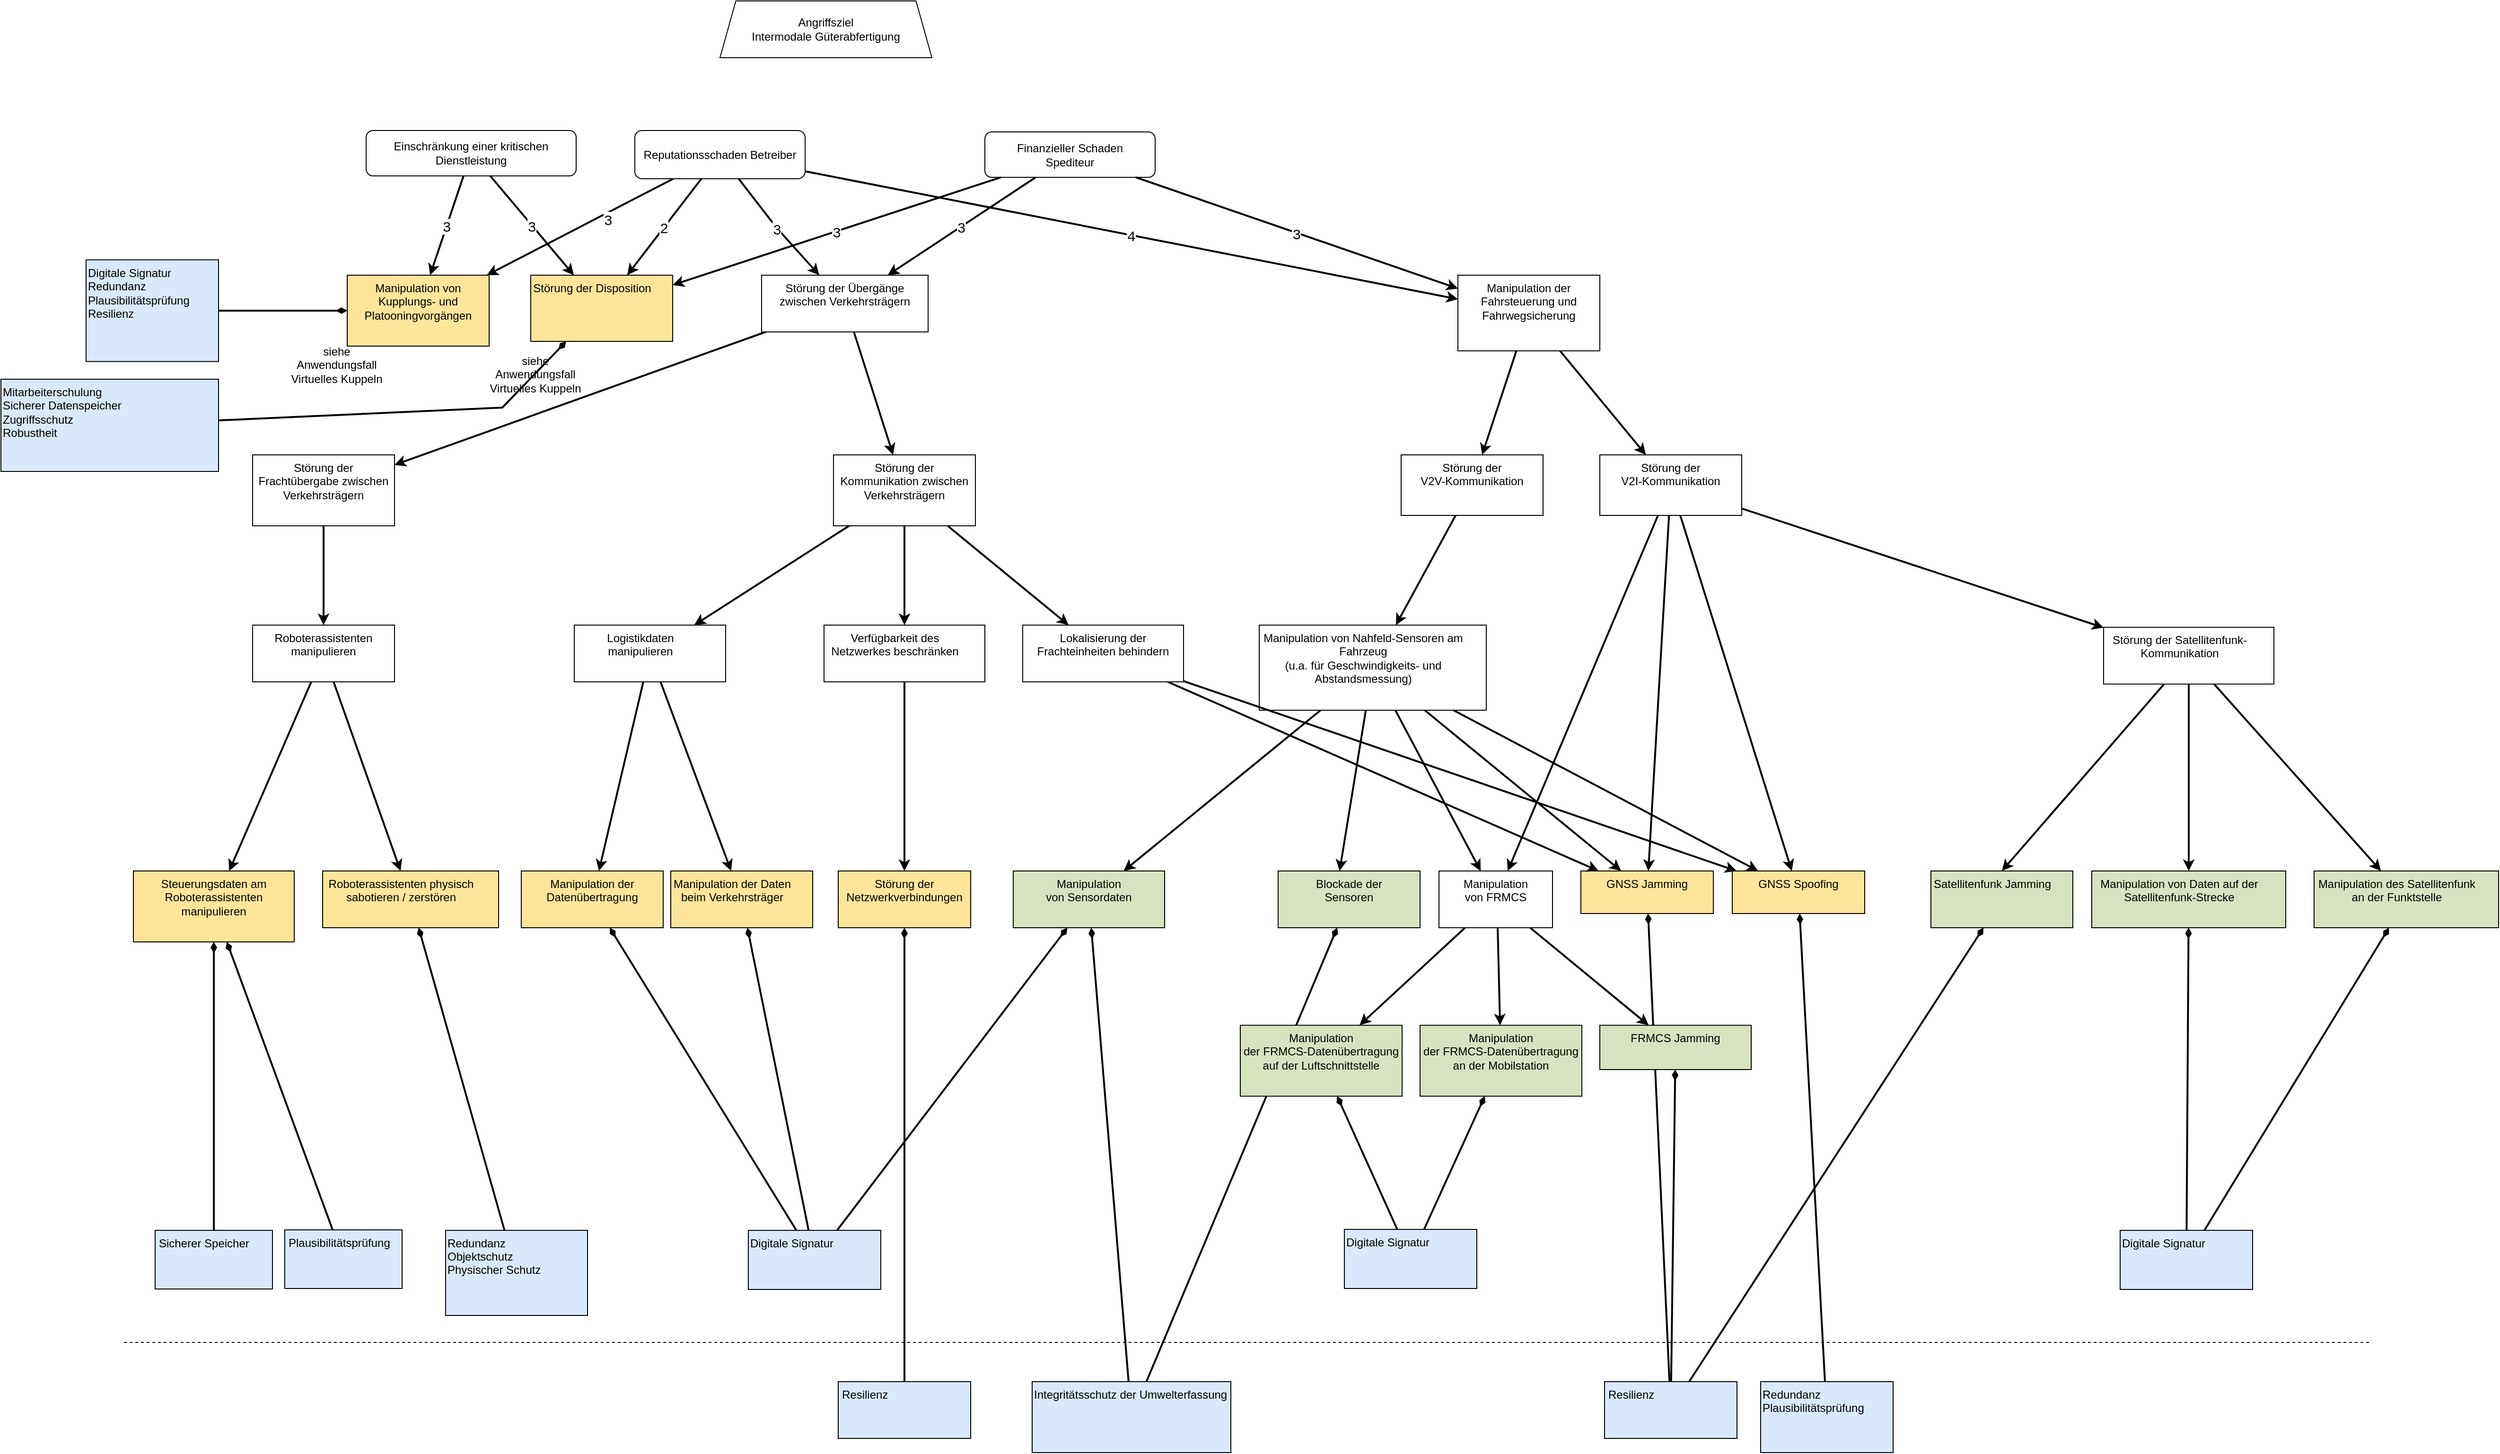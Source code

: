 <mxfile compressed="false" version="22.1.16" type="device">
  <diagram id="5mQjVeAMLh9t2EBukIg2" name="Page-1">
    <mxGraphModel dx="1434" dy="836" grid="1" gridSize="10" guides="1" tooltips="1" connect="1" arrows="1" fold="1" page="1" pageScale="1" pageWidth="850" pageHeight="1100" math="0" shadow="0">
      <root>
        <object tooltip="" id="0">
          <ag_global_attributes>
            <ag_global_attribute name="Resources" value="" iconName="hammer" min="0" max="5" />
            <ag_global_attribute name="Knowledge" value="" iconName="lightbulb" min="0" max="5" />
            <ag_global_attribute name="Location" value="" iconName="map_pin_ellipse" min="0" max="1" />
            <ag_global_attribute name="Impact" value="" iconName="flame" min="0" max="5" />
          </ag_global_attributes>
          <ag_attributes />
          <ag_computed_attributes />
          <ag_aggregation_functions>
            <ag_aggregation_function name="default" id="6b1d22791hih8" default="activity_w;link" fn="function (collection) { &#xa;    var result = null; &#xa;    if (collection.childAttributes.length == 1) { &#xa;        result = collection.childAttributes[0].attributes;&#xa;        result._marking = collection.childAttributes[0].id;&#xa;    } else { &#xa;        var candidates = []; &#xa;        var worstValue = 0; &#xa;        collection.childAttributes.forEach(function(child) { &#xa;            var value = parseInt(child.computedAttribute); &#xa;            if (value &gt; worstValue) { &#xa;                worstValue = value; &#xa;                candidates = []; &#xa;                candidates.push(child); &#xa;            } else if (value == worstValue) { &#xa;                candidates.push(child); &#xa;            } &#xa;        }); &#xa;        var tiebreaker = function(candidates, name, max) { &#xa;            var min_value = max; &#xa;            candidates.forEach(function(node) { &#xa;                min_value = Math.min(min_value, node.attributes[name]); &#xa;            }); &#xa;            result = []; &#xa;            candidates.forEach(function(node) { &#xa;                if (node.attributes[name] == min_value) { &#xa;                    result.push(node); &#xa;                } &#xa;            }); &#xa;            return result; &#xa;        }; &#xa;        if (candidates.length &gt; 1) { &#xa;            candidates = tiebreaker(candidates, &quot;Resources&quot;, collection.globalAttributes[&quot;Resources&quot;].max); &#xa;            if (candidates.length &gt; 1) { &#xa;                candidates = tiebreaker(candidates, &quot;Knowledge&quot;, collection.globalAttributes[&quot;Knowledge&quot;].max); &#xa;            } &#xa;        } &#xa;        result = candidates[0].attributes;&#xa;        result._marking = candidates[0].id;&#xa;    } &#xa;    return result; &#xa;}" />
            <ag_aggregation_function name="AND" id="gf0d4f199018" default="and" fn="function (collection) { &#xa;    var result = {}; &#xa;    var ids = [];&#xa;    collection.childAttributes.forEach(function(child) { &#xa;    for (var attribute in child.attributes) { &#xa;            if (attribute in result) { &#xa;                result[attribute] += parseInt(child.attributes[attribute]); &#xa;            } else { &#xa;                result[attribute] = parseInt(child.attributes[attribute]); &#xa;            } &#xa;        }&#xa;        ids.push(child.id);&#xa;    }); &#xa;    for (var attribute in result) { &#xa;        if (attribute in collection.globalAttributes) { &#xa;            result[attribute] = Math.min(collection.globalAttributes[attribute].max, result[attribute]); &#xa;        } &#xa;    }&#xa;    result._marking = ids.join(&quot;;&quot;);&#xa;    return result; &#xa;}" />
            <ag_aggregation_function name="Security Control" id="73f575i0ghij5" default="activity_g;activity_y" fn="function (collection) { &#xa;    var result = {}; &#xa;    for (var attribute in collection.localAttributes) { &#xa;        result[attribute] = parseInt(collection.localAttributes[attribute]); &#xa;    } &#xa;    collection.childAttributes.forEach(function(child) { &#xa;        for (var attribute in child.attributes) { &#xa;            if (attribute in collection.globalAttributes) { &#xa;                if (attribute in result) { &#xa;                    result[attribute] += parseInt(child.attributes[attribute]); &#xa;                } &#xa;            } &#xa;        } &#xa;    }); &#xa;    for (var attribute in result) { &#xa;        if (attribute in collection.globalAttributes) { &#xa;            result[attribute] = Math.min(collection.globalAttributes[attribute].max, result[attribute]); &#xa;        } &#xa;    } &#xa;    return result; &#xa;}" />
            <ag_aggregation_function name="Risk" id="egf49jfgj408" default="consequence" fn="function (collection) {  &#xa;    var maxRisk = &quot;L&quot;; &#xa;    var matrix = [ &#xa;        [&quot;L&quot;, &quot;L&quot;, &quot;L&quot;, &quot;L&quot;, &quot;L&quot;], &#xa;        [&quot;L&quot;, &quot;L&quot;, &quot;M&quot;, &quot;M&quot;, &quot;M&quot;], &#xa;        [&quot;L&quot;, &quot;M&quot;, &quot;M&quot;, &quot;S&quot;, &quot;S&quot;], &#xa;        [&quot;L&quot;, &quot;M&quot;, &quot;S&quot;, &quot;V&quot;, &quot;V&quot;], &#xa;        [&quot;L&quot;, &quot;M&quot;, &quot;S&quot;, &quot;V&quot;, &quot;V&quot;], &#xa;    ];&#xa;    var updatedImpacts = [];&#xa;    var ids = [];&#xa; &#xa;    var compareRisk = function(risk1, risk2) { &#xa;        /*&#xa;        * Returns:&#xa;        *  - Null: if one of the parameters is not a character representing a risk&#xa;        *  - Negativ integer: if risk1 &lt; risk2&#xa;        *  - Zero: if risks are equal&#xa;        *  - Positive integer: if risk1 &gt; risk2&#xa;        */&#xa;        var values = [&quot;L&quot;, &quot;M&quot;, &quot;S&quot;, &quot;V&quot;]; &#xa;        var index_risk1 = values.indexOf(risk1); &#xa;        var index_risk2 = values.indexOf(risk2); &#xa; &#xa;        if (index_risk1 == -1 || index_risk2 == -1) { &#xa;            return null; &#xa;        } &#xa;        return index_risk1 - index_risk2; &#xa; &#xa;    } &#xa;     &#xa;    collection.childAttributes.forEach(function(child) {  &#xa;        var impact = 1;  &#xa;        if (child.edgeWeight !== null) {  &#xa;            impact = parseInt(child.edgeWeight);  &#xa;        }&#xa;        var _impact = parseInt(child.attributes._impact) || 0;&#xa;        impact = Math.max(impact - _impact, 1);&#xa;        updatedImpacts.push(child.id + &#39;:&#39; + impact);&#xa;        var af = parseInt(child.computedAttribute) || parseInt(child.attributes._af);&#xa;        risk = matrix[af - 1][impact - 1];&#xa;        result = compareRisk(risk, maxRisk);&#xa;        if (result &gt; 0) { &#xa;            maxRisk = risk;&#xa;            ids = [child.id];&#xa;        } else if (result == 0){&#xa;            ids.push(child.id);&#xa;        }&#xa;    });  &#xa;  &#xa;    var result = {&#39;_risk&#39;: maxRisk, &quot;_marking&quot;: ids.join(&quot;;&quot;)};&#xa;    if (updatedImpacts.length &gt; 0) {&#xa;        result._weight = updatedImpacts.join(&#39;;&#39;);&#xa;    }&#xa;    return result;&#xa;}" />
            <ag_aggregation_function name="Impact" id="3j7heb16d5f6" default="" fn="function(collection) {&#xa;    var impact = 0;&#xa;    var result = {}&#xa;    &#xa;    collection.childAttributes.forEach(function(child) {&#xa;        if (&quot;Impact&quot; in child.attributes) {&#xa;            impact += parseInt(child.attributes[&quot;Impact&quot;]);&#xa;        } else if (&quot;Resources&quot; in child.attributes &amp;&amp; &quot;Knowledge&quot; in child.attributes &amp;&amp; &quot;Location&quot; in child.attributes) {&#xa;            result._af = child.computedAttribute&#xa;            result._marking = child.id;&#xa;        }&#xa;    });&#xa;    result._impact = Math.min(impact, collection.globalAttributes[&quot;Impact&quot;].max);&#xa;    &#xa;    return result;&#xa;}" />
          </ag_aggregation_functions>
          <ag_computed_attributes_functions>
            <ag_computed_attributes_function name="default" id="dbg60ff69g9a" default="activity_w;activity_g;activity_y" fn="function (collection) { &#xa;    var colorMatrix = {&#xa;        5: {&quot;fillColor&quot;: &quot;#cc0000&quot;, &quot;fontColor&quot;: &quot;#ffffff&quot;},&#xa;        4: {&quot;fillColor&quot;: &quot;#ff4000&quot;, &quot;fontColor&quot;: &quot;#ffffff&quot;},&#xa;        3: {&quot;fillColor&quot;: &quot;#ffdd00&quot;, &quot;fontColor&quot;: &quot;#000000&quot;},&#xa;        2: {&quot;fillColor&quot;: &quot;#d4ff00&quot;, &quot;fontColor&quot;: &quot;#000000&quot;},&#xa;        1: {&quot;fillColor&quot;: &quot;#40ff00&quot;, &quot;fontColor&quot;: &quot;#000000&quot;}&#xa;    }&#xa;    var matrix = [ &#xa;        [5, 5, 4, 3, 2], &#xa;        [5, 4, 4, 3, 2], &#xa;        [5, 4, 4, 3, 2], &#xa;        [4, 3, 3, 2, 1], &#xa;        [3, 2, 2, 1, 1], &#xa;    ];&#xa;    var result = {};&#xa;    &#xa;    if (&quot;Knowledge&quot; in collection.cellAttributes &amp;&amp; &quot;Resources&quot; in collection.cellAttributes) {&#xa;        var knowledgeIndex = parseInt(collection.cellAttributes[&quot;Knowledge&quot;]) - 1; &#xa;        var resourcesIndex = parseInt(collection.cellAttributes[&quot;Resources&quot;]) - 1;&#xa;        &#xa;        var value = Math.min(5, &#xa;            Math.max(collection.globalAttributes[&quot;Location&quot;].max, &#xa;                Math.max( matrix[knowledgeIndex][resourcesIndex] - parseInt(collection.cellAttributes[&quot;Location&quot;])) &#xa;            ));&#xa;        result = colorMatrix[value] || result;&#xa;        result[&quot;value&quot;] = value;&#xa;    }&#xa;    &#xa;    return result;&#xa;}" />
            <ag_computed_attributes_function name="Risk" id="6c831697g9i0a" default="consequence" fn="function(collection){&#xa;    var riskMatrix = {&#xa;        &quot;V&quot;: {&quot;fillColor&quot;: &quot;#cc0000&quot;, &quot;fontColor&quot;: &quot;#ffffff&quot;},&#xa;        &quot;S&quot;: {&quot;fillColor&quot;: &quot;#ff4000&quot;, &quot;fontColor&quot;: &quot;#ffffff&quot;},&#xa;        &quot;M&quot;: {&quot;fillColor&quot;: &quot;#ffdd00&quot;, &quot;fontColor&quot;: &quot;#000000&quot;},&#xa;        &quot;L&quot;: {&quot;fillColor&quot;: &quot;#40ff00&quot;, &quot;fontColor&quot;: &quot;#000000&quot;},&#xa;    };&#xa;    var result = {};&#xa;    &#xa;    if (&quot;_risk&quot; in collection.cellAttributes) {&#xa;        var risk = collection.cellAttributes[&quot;_risk&quot;];&#xa;        result = riskMatrix[risk] || result;&#xa;        result[&quot;value&quot;] = risk;&#xa;    }&#xa;    &#xa;    return result; &#xa;}" />
          </ag_computed_attributes_functions>
          <mxCell />
        </object>
        <object id="1">
          <ag_attributes />
          <ag_computed_attributes />
          <mxCell parent="0" />
        </object>
        <object label="Angriffsziel&#xa;Intermodale Güterabfertigung" id="uPvtzUqCq0j5UhJlTc7c-1">
          <ag_attributes />
          <ag_computed_attributes />
          <mxCell style="whiteSpace=wrap;shape=trapezoid;size=0.075;" parent="1" vertex="1">
            <mxGeometry x="1470" y="60" width="224" height="60" as="geometry" />
          </mxCell>
        </object>
        <object label="Finanzieller Schaden&#xa;Spediteur" id="uPvtzUqCq0j5UhJlTc7c-36">
          <ag_attributes _risk="L" _marking="R6WVVmCsbirwpY2aszBr-18;R6WVVmCsbirwpY2aszBr-19;R6WVVmCsbirwpY2aszBr-15" _weight="R6WVVmCsbirwpY2aszBr-18:3;R6WVVmCsbirwpY2aszBr-19:3;R6WVVmCsbirwpY2aszBr-15:3" />
          <ag_computed_attributes fillColor="#40ff00" fontColor="#000000" value="L" />
          <ag_aggregation_function_reference ag_aggregation_function_reference="egf49jfgj408" />
          <ag_computed_attributes_function_reference ag_computed_attributes_function_reference="6c831697g9i0a" />
          <mxCell style="verticalAlign=middle;align=center;fillColor=#FFFFFF;gradientColor=none;labelBackgroundColor=none;rounded=1;whiteSpace=wrap;shape=attackgraphs.node;" parent="1" vertex="1">
            <mxGeometry x="1750" y="198.5" width="180" height="48" as="geometry" />
          </mxCell>
        </object>
        <object label="3" id="23QAtZuuFXu5DVPB2mr8-3">
          <ag_attributes />
          <ag_computed_attributes />
          <mxCell style="rounded=0;orthogonalLoop=1;jettySize=auto;strokeWidth=2;fontSize=15;strokeColor=#000000;" parent="1" source="uPvtzUqCq0j5UhJlTc7c-37" target="R6WVVmCsbirwpY2aszBr-12" edge="1">
            <mxGeometry x="-0.276" y="6" relative="1" as="geometry">
              <mxPoint as="offset" />
            </mxGeometry>
          </mxCell>
        </object>
        <object label="Reputationsschaden Betreiber" id="uPvtzUqCq0j5UhJlTc7c-37">
          <ag_attributes _risk="L" _marking="R6WVVmCsbirwpY2aszBr-12;R6WVVmCsbirwpY2aszBr-18;R6WVVmCsbirwpY2aszBr-15;R6WVVmCsbirwpY2aszBr-19" _weight="R6WVVmCsbirwpY2aszBr-12:3;R6WVVmCsbirwpY2aszBr-18:3;R6WVVmCsbirwpY2aszBr-15:2;R6WVVmCsbirwpY2aszBr-19:4" />
          <ag_computed_attributes fillColor="#40ff00" fontColor="#000000" value="L" />
          <ag_aggregation_function_reference ag_aggregation_function_reference="egf49jfgj408" />
          <ag_computed_attributes_function_reference ag_computed_attributes_function_reference="6c831697g9i0a" />
          <mxCell style="verticalAlign=middle;align=center;fillColor=#FFFFFF;gradientColor=none;labelBackgroundColor=none;rounded=1;whiteSpace=wrap;shape=attackgraphs.node;" parent="1" vertex="1">
            <mxGeometry x="1380" y="197" width="180" height="51" as="geometry" />
          </mxCell>
        </object>
        <object label="3" id="ZH2xkwuACPXZ106gGI3k-2">
          <ag_attributes />
          <ag_computed_attributes />
          <mxCell style="rounded=0;orthogonalLoop=1;jettySize=auto;strokeWidth=2;fontSize=15;strokeColor=#000000;" parent="1" source="R6WVVmCsbirwpY2aszBr-9" target="R6WVVmCsbirwpY2aszBr-12" edge="1">
            <mxGeometry relative="1" as="geometry" />
          </mxCell>
        </object>
        <object label="Einschränkung einer kritischen Dienstleistung" id="R6WVVmCsbirwpY2aszBr-9">
          <ag_attributes _risk="L" _marking="R6WVVmCsbirwpY2aszBr-12;R6WVVmCsbirwpY2aszBr-15" _weight="R6WVVmCsbirwpY2aszBr-12:3;R6WVVmCsbirwpY2aszBr-15:3" />
          <ag_computed_attributes fillColor="#40ff00" fontColor="#000000" value="L" />
          <ag_aggregation_function_reference ag_aggregation_function_reference="egf49jfgj408" />
          <ag_computed_attributes_function_reference ag_computed_attributes_function_reference="6c831697g9i0a" />
          <mxCell style="rounded=1;whiteSpace=wrap;shape=attackgraphs.node;" parent="1" vertex="1">
            <mxGeometry x="1096" y="197" width="222" height="48" as="geometry" />
          </mxCell>
        </object>
        <object id="zRIYlLtPrp-o6rxWtoCk-8">
          <ag_attributes />
          <ag_computed_attributes />
          <mxCell style="edgeStyle=none;rounded=0;orthogonalLoop=1;jettySize=auto;html=1;strokeWidth=2;startArrow=diamondThin;startFill=1;endArrow=none;endFill=0;strokeColor=#000000;" parent="1" source="R6WVVmCsbirwpY2aszBr-12" target="zRIYlLtPrp-o6rxWtoCk-7" edge="1">
            <mxGeometry relative="1" as="geometry" />
          </mxCell>
        </object>
        <object label="Manipulation von&#xa;Kupplungs- und Platooningvorgängen" Resources="2" Knowledge="3" Location="0" id="R6WVVmCsbirwpY2aszBr-12">
          <ag_attributes label="NaN" Resources="4" Knowledge="5" Location="1" />
          <ag_computed_attributes fillColor="#40ff00" fontColor="#000000" value="1" />
          <ag_computed_attributes_function_reference ag_computed_attributes_function_reference="dbg60ff69g9a" />
          <ag_aggregation_function_reference ag_aggregation_function_reference="73f575i0ghij5" />
          <mxCell style="fillColor=#fee599;whiteSpace=wrap;shape=attackgraphs.node;verticalAlign=top;" parent="1" vertex="1">
            <mxGeometry x="1076" y="350" width="150" height="75" as="geometry" />
          </mxCell>
        </object>
        <object label="siehe Anwendungsfall Virtuelles Kuppeln" id="R6WVVmCsbirwpY2aszBr-13">
          <ag_attributes />
          <ag_computed_attributes />
          <ag_computed_attributes_function_reference ag_computed_attributes_function_reference="ag_none_function" />
          <mxCell style="text;strokeColor=none;fillColor=none;align=center;verticalAlign=middle;whiteSpace=wrap;rounded=0;shape=attackgraphs.node;" parent="1" vertex="1">
            <mxGeometry x="1010" y="410" width="110" height="70" as="geometry" />
          </mxCell>
        </object>
        <object id="zRIYlLtPrp-o6rxWtoCk-4">
          <ag_attributes />
          <ag_computed_attributes />
          <mxCell style="edgeStyle=none;rounded=0;orthogonalLoop=1;jettySize=auto;html=1;strokeWidth=2;startArrow=diamondThin;startFill=1;endArrow=none;endFill=0;exitX=0.25;exitY=1;exitDx=0;exitDy=0;strokeColor=#000000;" parent="1" source="R6WVVmCsbirwpY2aszBr-15" target="zRIYlLtPrp-o6rxWtoCk-1" edge="1">
            <mxGeometry relative="1" as="geometry">
              <Array as="points">
                <mxPoint x="1240" y="490" />
              </Array>
            </mxGeometry>
          </mxCell>
        </object>
        <object label="Störung der Disposition" Resources="3" Knowledge="3" Location="0" id="R6WVVmCsbirwpY2aszBr-15">
          <ag_attributes label="NaN" Resources="5" Knowledge="5" Location="1" />
          <ag_computed_attributes fillColor="#40ff00" fontColor="#000000" value="1" />
          <ag_computed_attributes_function_reference ag_computed_attributes_function_reference="dbg60ff69g9a" />
          <ag_aggregation_function_reference ag_aggregation_function_reference="73f575i0ghij5" />
          <mxCell style="fillColor=#fee599;whiteSpace=wrap;shape=attackgraphs.node;verticalAlign=top;spacingRight=20;" parent="1" vertex="1">
            <mxGeometry x="1270" y="350" width="150" height="70" as="geometry" />
          </mxCell>
        </object>
        <object label="Störung der Übergänge zwischen Verkehrsträgern" Resources="" Knowledge="" Location="" id="R6WVVmCsbirwpY2aszBr-18">
          <ag_attributes label="NaN" Resources="4" Knowledge="5" Location="1" _marking="R6WVVmCsbirwpY2aszBr-20" />
          <ag_computed_attributes fillColor="#40ff00" fontColor="#000000" value="1" />
          <ag_aggregation_function_reference ag_aggregation_function_reference="6b1d22791hih8" />
          <ag_computed_attributes_function_reference ag_computed_attributes_function_reference="dbg60ff69g9a" />
          <mxCell style="whiteSpace=wrap;shape=attackgraphs.node;verticalAlign=top;" parent="1" vertex="1">
            <mxGeometry x="1514" y="350" width="176" height="60" as="geometry" />
          </mxCell>
        </object>
        <object label="" id="ZH2xkwuACPXZ106gGI3k-50">
          <ag_attributes />
          <ag_computed_attributes />
          <mxCell style="edgeStyle=none;rounded=0;orthogonalLoop=1;jettySize=auto;strokeWidth=2;strokeColor=#000000;" parent="1" source="R6WVVmCsbirwpY2aszBr-19" target="ZH2xkwuACPXZ106gGI3k-47" edge="1">
            <mxGeometry relative="1" as="geometry" />
          </mxCell>
        </object>
        <object label="Manipulation der Fahrsteuerung und Fahrwegsicherung" Resources="" Knowledge="" Location="" id="R6WVVmCsbirwpY2aszBr-19">
          <ag_attributes label="NaN" Resources="4" Knowledge="5" Location="1" _marking="ZH2xkwuACPXZ106gGI3k-47" />
          <ag_computed_attributes fillColor="#40ff00" fontColor="#000000" value="1" />
          <ag_aggregation_function_reference ag_aggregation_function_reference="6b1d22791hih8" />
          <ag_computed_attributes_function_reference ag_computed_attributes_function_reference="dbg60ff69g9a" />
          <mxCell style="whiteSpace=wrap;shape=attackgraphs.node;verticalAlign=top;" parent="1" vertex="1">
            <mxGeometry x="2250" y="350" width="150" height="80" as="geometry" />
          </mxCell>
        </object>
        <object id="23QAtZuuFXu5DVPB2mr8-6">
          <ag_attributes />
          <ag_computed_attributes />
          <mxCell style="edgeStyle=none;rounded=0;orthogonalLoop=1;jettySize=auto;strokeWidth=2;strokeColor=#000000;" parent="1" source="R6WVVmCsbirwpY2aszBr-20" target="23QAtZuuFXu5DVPB2mr8-5" edge="1">
            <mxGeometry relative="1" as="geometry" />
          </mxCell>
        </object>
        <object label="Störung der Kommunikation zwischen Verkehrsträgern" Resources="" Knowledge="" Location="" id="R6WVVmCsbirwpY2aszBr-20">
          <ag_attributes label="NaN" Resources="4" Knowledge="5" Location="1" _marking="23QAtZuuFXu5DVPB2mr8-5" />
          <ag_computed_attributes fillColor="#40ff00" fontColor="#000000" value="1" />
          <ag_aggregation_function_reference ag_aggregation_function_reference="6b1d22791hih8" />
          <ag_computed_attributes_function_reference ag_computed_attributes_function_reference="dbg60ff69g9a" />
          <mxCell style="whiteSpace=wrap;shape=attackgraphs.node;verticalAlign=top;" parent="1" vertex="1">
            <mxGeometry x="1590" y="540" width="150" height="75" as="geometry" />
          </mxCell>
        </object>
        <object id="23QAtZuuFXu5DVPB2mr8-4">
          <ag_attributes />
          <ag_computed_attributes />
          <mxCell style="edgeStyle=none;rounded=0;orthogonalLoop=1;jettySize=auto;strokeWidth=2;strokeColor=#000000;" parent="1" source="R6WVVmCsbirwpY2aszBr-21" target="ZH2xkwuACPXZ106gGI3k-35" edge="1">
            <mxGeometry relative="1" as="geometry" />
          </mxCell>
        </object>
        <object label="Störung der Frachtübergabe zwischen Verkehrsträgern" Resources="" Knowledge="" Location="" id="R6WVVmCsbirwpY2aszBr-21">
          <ag_attributes label="NaN" Resources="5" Knowledge="4" Location="1" _marking="ZH2xkwuACPXZ106gGI3k-35" />
          <ag_computed_attributes fillColor="#40ff00" fontColor="#000000" value="1" />
          <ag_aggregation_function_reference ag_aggregation_function_reference="6b1d22791hih8" />
          <ag_computed_attributes_function_reference ag_computed_attributes_function_reference="dbg60ff69g9a" />
          <mxCell style="whiteSpace=wrap;shape=attackgraphs.node;verticalAlign=top;" parent="1" vertex="1">
            <mxGeometry x="976" y="540" width="150" height="75" as="geometry" />
          </mxCell>
        </object>
        <object label="3" id="ZH2xkwuACPXZ106gGI3k-16">
          <ag_attributes />
          <ag_computed_attributes />
          <mxCell style="endArrow=classic;strokeWidth=2;fontSize=15;strokeColor=#000000;" parent="1" source="uPvtzUqCq0j5UhJlTc7c-37" target="R6WVVmCsbirwpY2aszBr-18" edge="1">
            <mxGeometry width="50" height="50" relative="1" as="geometry">
              <mxPoint x="1447" y="250" as="sourcePoint" />
              <mxPoint x="1580" y="230" as="targetPoint" />
              <Array as="points">
                <mxPoint x="1530" y="300" />
              </Array>
            </mxGeometry>
          </mxCell>
        </object>
        <object label="2" id="ZH2xkwuACPXZ106gGI3k-17">
          <ag_attributes />
          <ag_computed_attributes />
          <mxCell style="endArrow=classic;strokeWidth=2;fontSize=15;strokeColor=#000000;" parent="1" source="uPvtzUqCq0j5UhJlTc7c-37" target="R6WVVmCsbirwpY2aszBr-15" edge="1">
            <mxGeometry width="50" height="50" relative="1" as="geometry">
              <mxPoint x="1440" y="251" as="sourcePoint" />
              <mxPoint x="1490" y="201" as="targetPoint" />
            </mxGeometry>
          </mxCell>
        </object>
        <object label="3" id="ZH2xkwuACPXZ106gGI3k-19">
          <ag_attributes />
          <ag_computed_attributes />
          <mxCell style="endArrow=classic;strokeWidth=2;fontSize=15;strokeColor=#000000;" parent="1" source="R6WVVmCsbirwpY2aszBr-9" target="R6WVVmCsbirwpY2aszBr-15" edge="1">
            <mxGeometry width="50" height="50" relative="1" as="geometry">
              <mxPoint x="1150" y="251" as="sourcePoint" />
              <mxPoint x="1200" y="201" as="targetPoint" />
              <Array as="points" />
            </mxGeometry>
          </mxCell>
        </object>
        <object label="3" id="ZH2xkwuACPXZ106gGI3k-20">
          <ag_attributes />
          <ag_computed_attributes />
          <mxCell style="endArrow=classic;strokeWidth=2;fontSize=15;strokeColor=#000000;" parent="1" source="uPvtzUqCq0j5UhJlTc7c-36" target="R6WVVmCsbirwpY2aszBr-18" edge="1">
            <mxGeometry width="50" height="50" relative="1" as="geometry">
              <mxPoint x="1660" y="420" as="sourcePoint" />
              <mxPoint x="1710" y="370" as="targetPoint" />
            </mxGeometry>
          </mxCell>
        </object>
        <object label="3" id="ZH2xkwuACPXZ106gGI3k-21">
          <ag_attributes />
          <ag_computed_attributes />
          <mxCell style="endArrow=classic;strokeWidth=2;fontSize=15;strokeColor=#000000;" parent="1" source="uPvtzUqCq0j5UhJlTc7c-36" target="R6WVVmCsbirwpY2aszBr-19" edge="1">
            <mxGeometry width="50" height="50" relative="1" as="geometry">
              <mxPoint x="1790" y="301" as="sourcePoint" />
              <mxPoint x="1840" y="251" as="targetPoint" />
            </mxGeometry>
          </mxCell>
        </object>
        <object label="4" id="ZH2xkwuACPXZ106gGI3k-25">
          <ag_attributes />
          <ag_computed_attributes />
          <mxCell style="endArrow=classic;strokeWidth=2;fontSize=15;strokeColor=#000000;" parent="1" source="uPvtzUqCq0j5UhJlTc7c-37" target="R6WVVmCsbirwpY2aszBr-19" edge="1">
            <mxGeometry width="50" height="50" relative="1" as="geometry">
              <mxPoint x="1440" y="249" as="sourcePoint" />
              <mxPoint x="1490" y="199" as="targetPoint" />
            </mxGeometry>
          </mxCell>
        </object>
        <object label="" id="ZH2xkwuACPXZ106gGI3k-26">
          <ag_attributes />
          <ag_computed_attributes />
          <mxCell style="endArrow=classic;strokeWidth=2;strokeColor=#000000;" parent="1" source="R6WVVmCsbirwpY2aszBr-18" target="R6WVVmCsbirwpY2aszBr-20" edge="1">
            <mxGeometry width="50" height="50" relative="1" as="geometry">
              <mxPoint x="1660" y="420" as="sourcePoint" />
              <mxPoint x="1710" y="370" as="targetPoint" />
            </mxGeometry>
          </mxCell>
        </object>
        <object label="" id="ZH2xkwuACPXZ106gGI3k-27">
          <ag_attributes />
          <ag_computed_attributes />
          <mxCell style="endArrow=classic;strokeWidth=2;strokeColor=#000000;" parent="1" source="R6WVVmCsbirwpY2aszBr-18" target="R6WVVmCsbirwpY2aszBr-21" edge="1">
            <mxGeometry width="50" height="50" relative="1" as="geometry">
              <mxPoint x="1660" y="420" as="sourcePoint" />
              <mxPoint x="1710" y="370" as="targetPoint" />
            </mxGeometry>
          </mxCell>
        </object>
        <object id="zRIYlLtPrp-o6rxWtoCk-9">
          <ag_attributes />
          <ag_computed_attributes />
          <mxCell style="edgeStyle=none;rounded=0;orthogonalLoop=1;jettySize=auto;html=1;strokeWidth=2;startArrow=diamondThin;startFill=1;endArrow=none;endFill=0;strokeColor=#000000;" parent="1" source="ZH2xkwuACPXZ106gGI3k-29" target="jEuP6caQSXA_ecqgFW0f-3" edge="1">
            <mxGeometry relative="1" as="geometry" />
          </mxCell>
        </object>
        <object label="Roboterassistenten physisch sabotieren / zerstören" Resources="3" Knowledge="3" Location="1" id="ZH2xkwuACPXZ106gGI3k-29">
          <ag_computed_attributes_function_reference ag_computed_attributes_function_reference="dbg60ff69g9a" />
          <ag_attributes label="NaN" Resources="5" Knowledge="4" Location="1" />
          <ag_computed_attributes fillColor="#40ff00" fontColor="#000000" value="1" />
          <ag_aggregation_function_reference ag_aggregation_function_reference="73f575i0ghij5" />
          <mxCell style="verticalAlign=top;align=center;labelBackgroundColor=none;rounded=0;whiteSpace=wrap;fillColor=#FEE599;shape=attackgraphs.node;spacingRight=20;" parent="1" vertex="1">
            <mxGeometry x="1050" y="980" width="186" height="60" as="geometry" />
          </mxCell>
        </object>
        <object label="" id="ZH2xkwuACPXZ106gGI3k-30">
          <ag_attributes />
          <ag_computed_attributes />
          <mxCell style="endArrow=classic;fontColor=#FEE599;startArrow=none;startFill=0;endFill=1;strokeWidth=2;strokeColor=#000000;" parent="1" source="ZH2xkwuACPXZ106gGI3k-35" target="ZH2xkwuACPXZ106gGI3k-33" edge="1">
            <mxGeometry width="50" height="50" relative="1" as="geometry">
              <mxPoint x="2005" y="789.5" as="sourcePoint" />
              <mxPoint x="1910" y="836.5" as="targetPoint" />
            </mxGeometry>
          </mxCell>
        </object>
        <object label="" id="ZH2xkwuACPXZ106gGI3k-31">
          <ag_attributes />
          <ag_computed_attributes />
          <mxCell style="endArrow=classic;fontColor=#FEE599;startArrow=none;startFill=0;endFill=1;strokeWidth=2;strokeColor=#000000;" parent="1" source="ZH2xkwuACPXZ106gGI3k-35" target="ZH2xkwuACPXZ106gGI3k-29" edge="1">
            <mxGeometry width="50" height="50" relative="1" as="geometry">
              <mxPoint x="2036.775" y="767.5" as="sourcePoint" />
              <mxPoint x="2159.69" y="819.5" as="targetPoint" />
            </mxGeometry>
          </mxCell>
        </object>
        <object id="zRIYlLtPrp-o6rxWtoCk-11">
          <ag_attributes />
          <ag_computed_attributes />
          <mxCell style="edgeStyle=none;rounded=0;orthogonalLoop=1;jettySize=auto;html=1;strokeWidth=2;startArrow=diamondThin;startFill=1;endArrow=none;endFill=0;strokeColor=#000000;" parent="1" source="ZH2xkwuACPXZ106gGI3k-33" target="zRIYlLtPrp-o6rxWtoCk-10" edge="1">
            <mxGeometry relative="1" as="geometry" />
          </mxCell>
        </object>
        <object label="Steuerungsdaten am Roboterassistenten manipulieren" Resources="3" Knowledge="3" Location="0" id="ZH2xkwuACPXZ106gGI3k-33">
          <ag_computed_attributes_function_reference ag_computed_attributes_function_reference="dbg60ff69g9a" />
          <ag_attributes label="NaN" Resources="5" Knowledge="5" Location="1" />
          <ag_computed_attributes fillColor="#40ff00" fontColor="#000000" value="1" />
          <ag_aggregation_function_reference ag_aggregation_function_reference="73f575i0ghij5" />
          <mxCell style="verticalAlign=top;align=center;labelBackgroundColor=none;rounded=0;whiteSpace=wrap;fillColor=#FEE599;shape=attackgraphs.node;" parent="1" vertex="1">
            <mxGeometry x="850" y="980" width="170" height="75" as="geometry" />
          </mxCell>
        </object>
        <object label="Roboterassistenten manipulieren" Resources="" Knowledge="" Location="" id="ZH2xkwuACPXZ106gGI3k-35">
          <ag_attributes label="NaN" Resources="5" Knowledge="4" Location="1" _marking="ZH2xkwuACPXZ106gGI3k-29" />
          <ag_computed_attributes fillColor="#40ff00" fontColor="#000000" value="1" />
          <ag_aggregation_function_reference ag_aggregation_function_reference="6b1d22791hih8" />
          <ag_computed_attributes_function_reference ag_computed_attributes_function_reference="dbg60ff69g9a" />
          <mxCell style="whiteSpace=wrap;shape=attackgraphs.node;verticalAlign=top;" parent="1" vertex="1">
            <mxGeometry x="976" y="720" width="150" height="60" as="geometry" />
          </mxCell>
        </object>
        <object label="3" id="ZH2xkwuACPXZ106gGI3k-37">
          <ag_attributes />
          <ag_computed_attributes />
          <mxCell style="endArrow=classic;strokeWidth=2;fontSize=15;strokeColor=#000000;" parent="1" source="uPvtzUqCq0j5UhJlTc7c-36" target="R6WVVmCsbirwpY2aszBr-15" edge="1">
            <mxGeometry width="50" height="50" relative="1" as="geometry">
              <mxPoint x="1790" y="248" as="sourcePoint" />
              <mxPoint x="1369" y="346" as="targetPoint" />
            </mxGeometry>
          </mxCell>
        </object>
        <object label="Manipulation von Nahfeld-Sensoren am Fahrzeug&#xa;(u.a. für Geschwindigkeits- und Abstandsmessung)" Resources="" Knowledge="" Location="" id="ZH2xkwuACPXZ106gGI3k-40">
          <ag_attributes label="NaN" Resources="4" Knowledge="5" Location="1" _marking="ZH2xkwuACPXZ106gGI3k-52" />
          <ag_computed_attributes fillColor="#40ff00" fontColor="#000000" value="1" />
          <ag_aggregation_function_reference ag_aggregation_function_reference="6b1d22791hih8" />
          <ag_computed_attributes_function_reference ag_computed_attributes_function_reference="dbg60ff69g9a" />
          <mxCell style="verticalAlign=top;align=center;gradientColor=none;labelBackgroundColor=none;rounded=0;whiteSpace=wrap;fillColor=#FEFFFF;shape=attackgraphs.node;spacingRight=20;" parent="1" vertex="1">
            <mxGeometry x="2040" y="720" width="240" height="90" as="geometry" />
          </mxCell>
        </object>
        <object id="m7NVNBpP5xf52cdT4jEX-12">
          <ag_attributes />
          <ag_computed_attributes />
          <mxCell style="edgeStyle=none;rounded=0;orthogonalLoop=1;jettySize=auto;html=1;strokeWidth=2;startArrow=diamondThin;startFill=1;endArrow=none;endFill=0;strokeColor=#000000;" parent="1" source="ZH2xkwuACPXZ106gGI3k-41" target="jEuP6caQSXA_ecqgFW0f-5" edge="1">
            <mxGeometry relative="1" as="geometry" />
          </mxCell>
        </object>
        <object label="Manipulation&#xa;von Sensordaten" Resources="2" Knowledge="2" Location="0" id="ZH2xkwuACPXZ106gGI3k-41">
          <ag_attributes label="NaN" Resources="5" Knowledge="5" Location="1" />
          <ag_computed_attributes fillColor="#40ff00" fontColor="#000000" value="1" />
          <ag_computed_attributes_function_reference ag_computed_attributes_function_reference="dbg60ff69g9a" />
          <ag_aggregation_function_reference ag_aggregation_function_reference="73f575i0ghij5" />
          <mxCell style="verticalAlign=top;align=center;gradientColor=none;labelBackgroundColor=none;rounded=0;whiteSpace=wrap;fillColor=#D7E3BF;shape=attackgraphs.node;" parent="1" vertex="1">
            <mxGeometry x="1780" y="980" width="160" height="60" as="geometry" />
          </mxCell>
        </object>
        <object id="m7NVNBpP5xf52cdT4jEX-15">
          <ag_attributes />
          <ag_computed_attributes />
          <mxCell style="edgeStyle=none;rounded=0;orthogonalLoop=1;jettySize=auto;html=1;strokeWidth=2;startArrow=diamondThin;startFill=1;endArrow=none;endFill=0;strokeColor=#000000;" parent="1" source="ZH2xkwuACPXZ106gGI3k-42" target="0NoFAqa7RNht2wuxxGCv-3" edge="1">
            <mxGeometry relative="1" as="geometry" />
          </mxCell>
        </object>
        <object label="Blockade der&#xa;Sensoren" Resources="3" Knowledge="3" Location="1" id="ZH2xkwuACPXZ106gGI3k-42">
          <ag_attributes label="NaN" Resources="5" Knowledge="5" Location="1" />
          <ag_computed_attributes fillColor="#40ff00" fontColor="#000000" value="1" />
          <ag_computed_attributes_function_reference ag_computed_attributes_function_reference="dbg60ff69g9a" />
          <ag_aggregation_function_reference ag_aggregation_function_reference="73f575i0ghij5" />
          <mxCell style="verticalAlign=top;align=center;gradientColor=none;labelBackgroundColor=none;rounded=0;whiteSpace=wrap;fillColor=#D7E3BF;shape=attackgraphs.node;" parent="1" vertex="1">
            <mxGeometry x="2060" y="980" width="150" height="60" as="geometry" />
          </mxCell>
        </object>
        <object label="" id="ZH2xkwuACPXZ106gGI3k-44">
          <ag_attributes />
          <ag_computed_attributes />
          <mxCell style="endArrow=classic;strokeWidth=2;strokeColor=#000000;" parent="1" source="ZH2xkwuACPXZ106gGI3k-40" target="ZH2xkwuACPXZ106gGI3k-41" edge="1">
            <mxGeometry width="50" height="50" relative="1" as="geometry">
              <mxPoint x="1990" y="689.5" as="sourcePoint" />
              <mxPoint x="2040" y="639.5" as="targetPoint" />
            </mxGeometry>
          </mxCell>
        </object>
        <object label="" id="ZH2xkwuACPXZ106gGI3k-46">
          <ag_attributes />
          <ag_computed_attributes />
          <mxCell style="endArrow=classic;entryX=0.433;entryY=0;entryDx=0;entryDy=0;entryPerimeter=0;strokeWidth=2;strokeColor=#000000;" parent="1" source="ZH2xkwuACPXZ106gGI3k-40" target="ZH2xkwuACPXZ106gGI3k-42" edge="1">
            <mxGeometry width="50" height="50" relative="1" as="geometry">
              <mxPoint x="1997" y="669.5" as="sourcePoint" />
              <mxPoint x="2090" y="749.5" as="targetPoint" />
            </mxGeometry>
          </mxCell>
        </object>
        <object label="Störung der&#xa;V2V-Kommunikation" Resources="" Knowledge="" Location="" id="ZH2xkwuACPXZ106gGI3k-47">
          <ag_attributes label="NaN" Resources="4" Knowledge="5" Location="1" _marking="ZH2xkwuACPXZ106gGI3k-40" />
          <ag_computed_attributes fillColor="#40ff00" fontColor="#000000" value="1" />
          <ag_aggregation_function_reference ag_aggregation_function_reference="6b1d22791hih8" />
          <ag_computed_attributes_function_reference ag_computed_attributes_function_reference="dbg60ff69g9a" />
          <mxCell style="verticalAlign=top;align=center;fillColor=#FFFFFF;gradientColor=none;labelBackgroundColor=none;rounded=0;whiteSpace=wrap;shape=attackgraphs.node;" parent="1" vertex="1">
            <mxGeometry x="2190" y="540" width="150" height="64" as="geometry" />
          </mxCell>
        </object>
        <object label="" id="ZH2xkwuACPXZ106gGI3k-51">
          <ag_attributes />
          <ag_computed_attributes />
          <mxCell style="endArrow=classic;strokeWidth=2;strokeColor=#000000;" parent="1" source="ZH2xkwuACPXZ106gGI3k-47" target="ZH2xkwuACPXZ106gGI3k-40" edge="1">
            <mxGeometry width="50" height="50" relative="1" as="geometry">
              <mxPoint x="2240.247" y="611.16" as="sourcePoint" />
              <mxPoint x="2080" y="563.16" as="targetPoint" />
            </mxGeometry>
          </mxCell>
        </object>
        <object id="m7NVNBpP5xf52cdT4jEX-7">
          <ag_attributes />
          <ag_computed_attributes />
          <mxCell style="edgeStyle=none;rounded=0;orthogonalLoop=1;jettySize=auto;html=1;strokeWidth=2;startArrow=diamondThin;startFill=1;endArrow=none;endFill=0;strokeColor=#000000;" parent="1" source="ZH2xkwuACPXZ106gGI3k-52" target="m7NVNBpP5xf52cdT4jEX-1" edge="1">
            <mxGeometry relative="1" as="geometry" />
          </mxCell>
        </object>
        <object label="GNSS Jamming" Resources="2" Knowledge="2" Location="1" id="ZH2xkwuACPXZ106gGI3k-52">
          <ag_attributes label="NaN" Resources="4" Knowledge="5" Location="1" />
          <ag_computed_attributes fillColor="#40ff00" fontColor="#000000" value="1" />
          <ag_computed_attributes_function_reference ag_computed_attributes_function_reference="dbg60ff69g9a" />
          <ag_aggregation_function_reference ag_aggregation_function_reference="73f575i0ghij5" />
          <mxCell style="verticalAlign=top;align=center;fillColor=#fee599;gradientColor=none;labelBackgroundColor=none;rounded=0;whiteSpace=wrap;shape=attackgraphs.node;" parent="1" vertex="1">
            <mxGeometry x="2380" y="980" width="140" height="45" as="geometry" />
          </mxCell>
        </object>
        <object id="m7NVNBpP5xf52cdT4jEX-8">
          <ag_attributes />
          <ag_computed_attributes />
          <mxCell style="edgeStyle=none;rounded=0;orthogonalLoop=1;jettySize=auto;html=1;strokeWidth=2;startArrow=diamondThin;startFill=1;endArrow=none;endFill=0;strokeColor=#000000;" parent="1" source="ZH2xkwuACPXZ106gGI3k-53" target="0NoFAqa7RNht2wuxxGCv-6" edge="1">
            <mxGeometry relative="1" as="geometry" />
          </mxCell>
        </object>
        <object label="GNSS Spoofing" Resources="3" Knowledge="3" Location="1" id="ZH2xkwuACPXZ106gGI3k-53">
          <ag_attributes label="NaN" Resources="5" Knowledge="5" Location="1" />
          <ag_computed_attributes fillColor="#40ff00" fontColor="#000000" value="1" />
          <ag_computed_attributes_function_reference ag_computed_attributes_function_reference="dbg60ff69g9a" />
          <ag_aggregation_function_reference ag_aggregation_function_reference="73f575i0ghij5" />
          <mxCell style="verticalAlign=top;align=center;fillColor=#fee599;gradientColor=none;labelBackgroundColor=none;rounded=0;whiteSpace=wrap;shape=attackgraphs.node;" parent="1" vertex="1">
            <mxGeometry x="2540" y="980" width="140" height="45" as="geometry" />
          </mxCell>
        </object>
        <object label="" id="ZH2xkwuACPXZ106gGI3k-54">
          <ag_attributes />
          <ag_computed_attributes />
          <mxCell style="endArrow=classic;strokeWidth=2;strokeColor=#000000;" parent="1" source="ZH2xkwuACPXZ106gGI3k-40" target="ZH2xkwuACPXZ106gGI3k-52" edge="1">
            <mxGeometry width="50" height="50" relative="1" as="geometry">
              <mxPoint x="2040" y="789.5" as="sourcePoint" />
              <mxPoint x="2090" y="739.5" as="targetPoint" />
            </mxGeometry>
          </mxCell>
        </object>
        <object label="" id="ZH2xkwuACPXZ106gGI3k-55">
          <ag_attributes />
          <ag_computed_attributes />
          <mxCell style="endArrow=classic;strokeWidth=2;strokeColor=#000000;" parent="1" source="ZH2xkwuACPXZ106gGI3k-40" target="ZH2xkwuACPXZ106gGI3k-53" edge="1">
            <mxGeometry width="50" height="50" relative="1" as="geometry">
              <mxPoint x="2060" y="789.5" as="sourcePoint" />
              <mxPoint x="2110" y="739.5" as="targetPoint" />
            </mxGeometry>
          </mxCell>
        </object>
        <object label="Störung der&#xa;V2I-Kommunikation" Resources="" Knowledge="" Location="" id="ZH2xkwuACPXZ106gGI3k-56">
          <ag_attributes label="NaN" Resources="4" Knowledge="5" Location="1" _marking="ZH2xkwuACPXZ106gGI3k-52" />
          <ag_computed_attributes fillColor="#40ff00" fontColor="#000000" value="1" />
          <ag_aggregation_function_reference ag_aggregation_function_reference="6b1d22791hih8" />
          <ag_computed_attributes_function_reference ag_computed_attributes_function_reference="dbg60ff69g9a" />
          <mxCell style="verticalAlign=top;align=center;fillColor=#FFFFFF;gradientColor=none;labelBackgroundColor=none;rounded=0;whiteSpace=wrap;shape=attackgraphs.node;" parent="1" vertex="1">
            <mxGeometry x="2400" y="540" width="150" height="64" as="geometry" />
          </mxCell>
        </object>
        <object label="" id="ZH2xkwuACPXZ106gGI3k-57">
          <ag_attributes />
          <ag_computed_attributes />
          <mxCell style="endArrow=classic;strokeWidth=2;strokeColor=#000000;" parent="1" source="R6WVVmCsbirwpY2aszBr-19" target="ZH2xkwuACPXZ106gGI3k-56" edge="1">
            <mxGeometry width="50" height="50" relative="1" as="geometry">
              <mxPoint x="2035" y="403" as="sourcePoint" />
              <mxPoint x="2090" y="350" as="targetPoint" />
            </mxGeometry>
          </mxCell>
        </object>
        <object id="NPFuKhv-xPipO6x-4qv1-2">
          <ag_attributes />
          <ag_computed_attributes />
          <mxCell style="rounded=0;orthogonalLoop=1;jettySize=auto;strokeWidth=2;strokeColor=#000000;" parent="1" source="ZH2xkwuACPXZ106gGI3k-58" target="NPFuKhv-xPipO6x-4qv1-1" edge="1">
            <mxGeometry relative="1" as="geometry" />
          </mxCell>
        </object>
        <object label="Manipulation&#xa;von FRMCS" Resources="" Knowledge="" Location="" id="ZH2xkwuACPXZ106gGI3k-58">
          <ag_attributes label="NaN" Resources="4" Knowledge="5" Location="1" _marking="NAQ2Gekegl35qWDSiIZY-2" />
          <ag_computed_attributes fillColor="#40ff00" fontColor="#000000" value="1" />
          <ag_aggregation_function_reference ag_aggregation_function_reference="6b1d22791hih8" />
          <ag_computed_attributes_function_reference ag_computed_attributes_function_reference="dbg60ff69g9a" />
          <mxCell style="verticalAlign=top;align=center;gradientColor=none;labelBackgroundColor=none;rounded=0;whiteSpace=wrap;fillColor=#FFFFFF;shape=attackgraphs.node;" parent="1" vertex="1">
            <mxGeometry x="2230" y="980" width="120" height="60" as="geometry" />
          </mxCell>
        </object>
        <object label="" id="ZH2xkwuACPXZ106gGI3k-61">
          <ag_attributes />
          <ag_computed_attributes />
          <mxCell style="endArrow=classic;strokeWidth=2;strokeColor=#000000;" parent="1" source="ZH2xkwuACPXZ106gGI3k-56" target="ZH2xkwuACPXZ106gGI3k-52" edge="1">
            <mxGeometry width="50" height="50" relative="1" as="geometry">
              <mxPoint x="2459.358" y="611.16" as="sourcePoint" />
              <mxPoint x="2290" y="833.16" as="targetPoint" />
            </mxGeometry>
          </mxCell>
        </object>
        <object label="" id="ZH2xkwuACPXZ106gGI3k-62">
          <ag_attributes />
          <ag_computed_attributes />
          <mxCell style="endArrow=classic;strokeWidth=2;strokeColor=#000000;" parent="1" source="ZH2xkwuACPXZ106gGI3k-56" target="ZH2xkwuACPXZ106gGI3k-53" edge="1">
            <mxGeometry width="50" height="50" relative="1" as="geometry">
              <mxPoint x="2473.659" y="611.16" as="sourcePoint" />
              <mxPoint x="2390" y="593.16" as="targetPoint" />
            </mxGeometry>
          </mxCell>
        </object>
        <object label="" id="ZH2xkwuACPXZ106gGI3k-63">
          <ag_attributes />
          <ag_computed_attributes />
          <mxCell style="endArrow=classic;strokeWidth=2;strokeColor=#000000;" parent="1" source="ZH2xkwuACPXZ106gGI3k-40" target="ZH2xkwuACPXZ106gGI3k-58" edge="1">
            <mxGeometry width="50" height="50" relative="1" as="geometry">
              <mxPoint x="2040" y="789.5" as="sourcePoint" />
              <mxPoint x="2390" y="649.5" as="targetPoint" />
            </mxGeometry>
          </mxCell>
        </object>
        <object label="" id="NAQ2Gekegl35qWDSiIZY-1">
          <ag_attributes />
          <ag_computed_attributes />
          <mxCell style="endArrow=classic;strokeWidth=2;strokeColor=#000000;" parent="1" source="ZH2xkwuACPXZ106gGI3k-56" target="ZH2xkwuACPXZ106gGI3k-58" edge="1">
            <mxGeometry width="50" height="50" relative="1" as="geometry">
              <mxPoint x="2250" y="558" as="sourcePoint" />
              <mxPoint x="2700" y="740" as="targetPoint" />
            </mxGeometry>
          </mxCell>
        </object>
        <object id="m7NVNBpP5xf52cdT4jEX-3">
          <ag_attributes />
          <ag_computed_attributes />
          <mxCell style="edgeStyle=none;rounded=0;orthogonalLoop=1;jettySize=auto;html=1;strokeWidth=2;startArrow=diamondThin;startFill=1;endArrow=none;endFill=0;strokeColor=#000000;" parent="1" source="NAQ2Gekegl35qWDSiIZY-2" target="m7NVNBpP5xf52cdT4jEX-1" edge="1">
            <mxGeometry relative="1" as="geometry" />
          </mxCell>
        </object>
        <object label="FRMCS Jamming" Resources="2" Knowledge="2" Location="1" id="NAQ2Gekegl35qWDSiIZY-2">
          <ag_attributes label="NaN" Resources="4" Knowledge="5" Location="1" />
          <ag_computed_attributes fillColor="#40ff00" fontColor="#000000" value="1" />
          <ag_computed_attributes_function_reference ag_computed_attributes_function_reference="dbg60ff69g9a" />
          <ag_aggregation_function_reference ag_aggregation_function_reference="73f575i0ghij5" />
          <mxCell style="verticalAlign=top;align=center;gradientColor=none;labelBackgroundColor=none;rounded=0;whiteSpace=wrap;fillColor=#D7E3BF;shape=attackgraphs.node;" parent="1" vertex="1">
            <mxGeometry x="2400" y="1143.16" width="160" height="46.84" as="geometry" />
          </mxCell>
        </object>
        <object id="m7NVNBpP5xf52cdT4jEX-11">
          <ag_attributes />
          <ag_computed_attributes />
          <mxCell style="edgeStyle=none;rounded=0;orthogonalLoop=1;jettySize=auto;html=1;strokeWidth=2;startArrow=diamondThin;startFill=1;endArrow=none;endFill=0;strokeColor=#000000;" parent="1" source="NAQ2Gekegl35qWDSiIZY-3" target="m7NVNBpP5xf52cdT4jEX-9" edge="1">
            <mxGeometry relative="1" as="geometry" />
          </mxCell>
        </object>
        <object label="Manipulation&#xa;der FRMCS-Datenübertragung an der Mobilstation" Resources="2" Knowledge="4" Location="1" id="NAQ2Gekegl35qWDSiIZY-3">
          <ag_attributes label="NaN" Resources="4" Knowledge="5" Location="1" />
          <ag_computed_attributes fillColor="#40ff00" fontColor="#000000" value="1" />
          <ag_computed_attributes_function_reference ag_computed_attributes_function_reference="dbg60ff69g9a" />
          <ag_aggregation_function_reference ag_aggregation_function_reference="73f575i0ghij5" />
          <mxCell style="verticalAlign=top;align=center;gradientColor=none;labelBackgroundColor=none;rounded=0;whiteSpace=wrap;fillColor=#D7E3BF;shape=attackgraphs.node;" parent="1" vertex="1">
            <mxGeometry x="2210" y="1143.16" width="171" height="75" as="geometry" />
          </mxCell>
        </object>
        <object label="" id="NAQ2Gekegl35qWDSiIZY-4">
          <ag_attributes />
          <ag_computed_attributes />
          <mxCell style="endArrow=classic;strokeWidth=2;strokeColor=#000000;" parent="1" source="ZH2xkwuACPXZ106gGI3k-58" target="NAQ2Gekegl35qWDSiIZY-2" edge="1">
            <mxGeometry width="50" height="50" relative="1" as="geometry">
              <mxPoint x="2710" y="1003.16" as="sourcePoint" />
              <mxPoint x="2830" y="1033.16" as="targetPoint" />
            </mxGeometry>
          </mxCell>
        </object>
        <object label="" id="NAQ2Gekegl35qWDSiIZY-5">
          <ag_attributes />
          <ag_computed_attributes />
          <mxCell style="endArrow=classic;exitX=0.517;exitY=1;exitDx=0;exitDy=0;exitPerimeter=0;strokeWidth=2;strokeColor=#000000;" parent="1" source="ZH2xkwuACPXZ106gGI3k-58" target="NAQ2Gekegl35qWDSiIZY-3" edge="1">
            <mxGeometry width="50" height="50" relative="1" as="geometry">
              <mxPoint x="2690" y="1003.16" as="sourcePoint" />
              <mxPoint x="2740" y="953.16" as="targetPoint" />
            </mxGeometry>
          </mxCell>
        </object>
        <object id="23QAtZuuFXu5DVPB2mr8-10">
          <ag_attributes />
          <ag_computed_attributes />
          <mxCell style="edgeStyle=none;rounded=0;orthogonalLoop=1;jettySize=auto;strokeWidth=2;strokeColor=#000000;" parent="1" source="NAQ2Gekegl35qWDSiIZY-6" target="23QAtZuuFXu5DVPB2mr8-9" edge="1">
            <mxGeometry relative="1" as="geometry" />
          </mxCell>
        </object>
        <object label="Störung der Satellitenfunk-Kommunikation" Resources="" Knowledge="" Location="" id="NAQ2Gekegl35qWDSiIZY-6">
          <ag_attributes label="NaN" Resources="4" Knowledge="5" Location="1" _marking="NAQ2Gekegl35qWDSiIZY-9" />
          <ag_computed_attributes fillColor="#40ff00" fontColor="#000000" value="1" />
          <ag_aggregation_function_reference ag_aggregation_function_reference="6b1d22791hih8" />
          <ag_computed_attributes_function_reference ag_computed_attributes_function_reference="dbg60ff69g9a" />
          <mxCell style="whiteSpace=wrap;rounded=0;fillColor=#FFFFFF;shape=attackgraphs.node;verticalAlign=top;spacingRight=20;" parent="1" vertex="1">
            <mxGeometry x="2932.5" y="722.34" width="180" height="60" as="geometry" />
          </mxCell>
        </object>
        <object label="" id="NAQ2Gekegl35qWDSiIZY-7">
          <ag_attributes />
          <ag_computed_attributes />
          <mxCell style="endArrow=classic;strokeWidth=2;strokeColor=#000000;" parent="1" source="ZH2xkwuACPXZ106gGI3k-56" target="NAQ2Gekegl35qWDSiIZY-6" edge="1">
            <mxGeometry width="50" height="50" relative="1" as="geometry">
              <mxPoint x="2550" y="610.001" as="sourcePoint" />
              <mxPoint x="2410" y="593.16" as="targetPoint" />
            </mxGeometry>
          </mxCell>
        </object>
        <object id="m7NVNBpP5xf52cdT4jEX-6">
          <ag_attributes />
          <ag_computed_attributes />
          <mxCell style="edgeStyle=none;rounded=0;orthogonalLoop=1;jettySize=auto;html=1;strokeWidth=2;startArrow=diamondThin;startFill=1;endArrow=none;endFill=0;strokeColor=#000000;" parent="1" source="NAQ2Gekegl35qWDSiIZY-8" target="m7NVNBpP5xf52cdT4jEX-4" edge="1">
            <mxGeometry relative="1" as="geometry" />
          </mxCell>
        </object>
        <object label="Manipulation von Daten auf der Satellitenfunk-Strecke" Resources="3" Knowledge="4" Location="0" id="NAQ2Gekegl35qWDSiIZY-8">
          <ag_attributes label="NaN" Resources="5" Knowledge="5" Location="1" />
          <ag_computed_attributes fillColor="#40ff00" fontColor="#000000" value="1" />
          <ag_computed_attributes_function_reference ag_computed_attributes_function_reference="dbg60ff69g9a" />
          <ag_aggregation_function_reference ag_aggregation_function_reference="73f575i0ghij5" />
          <mxCell style="whiteSpace=wrap;rounded=0;fillColor=#D7E3BF;shape=attackgraphs.node;verticalAlign=top;spacingRight=20;" parent="1" vertex="1">
            <mxGeometry x="2920" y="980" width="205" height="60" as="geometry" />
          </mxCell>
        </object>
        <object id="m7NVNBpP5xf52cdT4jEX-2">
          <ag_attributes />
          <ag_computed_attributes />
          <mxCell style="rounded=0;orthogonalLoop=1;jettySize=auto;html=1;strokeWidth=2;startArrow=diamondThin;startFill=1;endArrow=none;endFill=0;strokeColor=#000000;" parent="1" source="NAQ2Gekegl35qWDSiIZY-9" target="m7NVNBpP5xf52cdT4jEX-1" edge="1">
            <mxGeometry relative="1" as="geometry" />
          </mxCell>
        </object>
        <object label="Satellitenfunk Jamming" Resources="2" Knowledge="2" Location="1" id="NAQ2Gekegl35qWDSiIZY-9">
          <ag_attributes label="NaN" Resources="4" Knowledge="5" Location="1" />
          <ag_computed_attributes fillColor="#40ff00" fontColor="#000000" value="1" />
          <ag_computed_attributes_function_reference ag_computed_attributes_function_reference="dbg60ff69g9a" />
          <ag_aggregation_function_reference ag_aggregation_function_reference="73f575i0ghij5" />
          <mxCell style="whiteSpace=wrap;rounded=0;fillColor=#D7E3BF;shape=attackgraphs.node;verticalAlign=top;spacingRight=20;" parent="1" vertex="1">
            <mxGeometry x="2750" y="980" width="150" height="60" as="geometry" />
          </mxCell>
        </object>
        <object label="" id="NAQ2Gekegl35qWDSiIZY-10">
          <ag_attributes />
          <ag_computed_attributes />
          <mxCell style="endArrow=classic;strokeWidth=2;strokeColor=#000000;" parent="1" source="NAQ2Gekegl35qWDSiIZY-6" target="NAQ2Gekegl35qWDSiIZY-8" edge="1">
            <mxGeometry width="50" height="50" relative="1" as="geometry">
              <mxPoint x="2360" y="719.5" as="sourcePoint" />
              <mxPoint x="2720" y="767.5" as="targetPoint" />
            </mxGeometry>
          </mxCell>
        </object>
        <object label="" id="NAQ2Gekegl35qWDSiIZY-12">
          <ag_attributes />
          <ag_computed_attributes />
          <mxCell style="endArrow=classic;entryX=0.5;entryY=0;entryDx=0;entryDy=0;strokeWidth=2;strokeColor=#000000;" parent="1" source="NAQ2Gekegl35qWDSiIZY-6" target="NAQ2Gekegl35qWDSiIZY-9" edge="1">
            <mxGeometry width="50" height="50" relative="1" as="geometry">
              <mxPoint x="2750" y="779.5" as="sourcePoint" />
              <mxPoint x="2800" y="729.5" as="targetPoint" />
            </mxGeometry>
          </mxCell>
        </object>
        <object label="Verfügbarkeit des Netzwerkes beschränken" Resources="" Knowledge="" Location="" id="NAQ2Gekegl35qWDSiIZY-13">
          <ag_attributes label="NaN" Resources="4" Knowledge="5" Location="0" _marking="NAQ2Gekegl35qWDSiIZY-15" />
          <ag_computed_attributes fillColor="#40ff00" fontColor="#000000" value="1" />
          <ag_aggregation_function_reference ag_aggregation_function_reference="6b1d22791hih8" />
          <ag_computed_attributes_function_reference ag_computed_attributes_function_reference="dbg60ff69g9a" />
          <mxCell style="verticalAlign=top;align=center;fillColor=#FFFFFF;gradientColor=none;labelBackgroundColor=none;rounded=0;whiteSpace=wrap;shape=attackgraphs.node;spacingRight=20;" parent="1" vertex="1">
            <mxGeometry x="1580" y="720" width="170" height="60" as="geometry" />
          </mxCell>
        </object>
        <object label="" id="NAQ2Gekegl35qWDSiIZY-14">
          <ag_attributes />
          <ag_computed_attributes />
          <mxCell style="endArrow=classic;entryX=0.5;entryY=0;entryDx=0;entryDy=0;strokeWidth=2;strokeColor=#000000;" parent="1" source="R6WVVmCsbirwpY2aszBr-20" target="NAQ2Gekegl35qWDSiIZY-13" edge="1">
            <mxGeometry width="50" height="50" relative="1" as="geometry">
              <mxPoint x="1539" y="653.16" as="sourcePoint" />
              <mxPoint x="1660" y="683.16" as="targetPoint" />
            </mxGeometry>
          </mxCell>
        </object>
        <object id="m7NVNBpP5xf52cdT4jEX-19">
          <ag_attributes />
          <ag_computed_attributes />
          <mxCell style="edgeStyle=none;rounded=0;orthogonalLoop=1;jettySize=auto;html=1;strokeWidth=2;startArrow=diamondThin;startFill=1;endArrow=none;endFill=0;strokeColor=#000000;" parent="1" source="NAQ2Gekegl35qWDSiIZY-15" target="m7NVNBpP5xf52cdT4jEX-18" edge="1">
            <mxGeometry relative="1" as="geometry" />
          </mxCell>
        </object>
        <object label="Störung der&#xa;Netzwerkverbindungen" Resources="2" Knowledge="2" Location="0" id="NAQ2Gekegl35qWDSiIZY-15">
          <ag_computed_attributes_function_reference ag_computed_attributes_function_reference="dbg60ff69g9a" />
          <ag_attributes label="NaN" Resources="4" Knowledge="5" Location="0" />
          <ag_computed_attributes fillColor="#40ff00" fontColor="#000000" value="1" />
          <ag_aggregation_function_reference ag_aggregation_function_reference="73f575i0ghij5" />
          <mxCell style="verticalAlign=top;align=center;gradientColor=none;labelBackgroundColor=none;rounded=0;whiteSpace=wrap;fillColor=#FEE599;shape=attackgraphs.node;" parent="1" vertex="1">
            <mxGeometry x="1595" y="980" width="140" height="60" as="geometry" />
          </mxCell>
        </object>
        <object label="" id="NAQ2Gekegl35qWDSiIZY-16">
          <ag_attributes />
          <ag_computed_attributes />
          <mxCell style="endArrow=classic;strokeWidth=2;strokeColor=#000000;" parent="1" source="NAQ2Gekegl35qWDSiIZY-13" target="NAQ2Gekegl35qWDSiIZY-15" edge="1">
            <mxGeometry width="50" height="50" relative="1" as="geometry">
              <mxPoint x="1960" y="729.5" as="sourcePoint" />
              <mxPoint x="2010" y="679.5" as="targetPoint" />
            </mxGeometry>
          </mxCell>
        </object>
        <object label="Logistikdaten manipulieren" Resources="" Knowledge="" Location="" id="NAQ2Gekegl35qWDSiIZY-17">
          <ag_attributes label="NaN" Resources="5" Knowledge="5" Location="1" _marking="NAQ2Gekegl35qWDSiIZY-19" />
          <ag_computed_attributes fillColor="#40ff00" fontColor="#000000" value="1" />
          <ag_aggregation_function_reference ag_aggregation_function_reference="6b1d22791hih8" />
          <ag_computed_attributes_function_reference ag_computed_attributes_function_reference="dbg60ff69g9a" />
          <mxCell style="verticalAlign=top;align=center;fillColor=#FFFFFF;gradientColor=none;labelBackgroundColor=none;rounded=0;whiteSpace=wrap;shape=attackgraphs.node;spacingRight=20;" parent="1" vertex="1">
            <mxGeometry x="1316" y="720" width="160" height="60" as="geometry" />
          </mxCell>
        </object>
        <object label="" id="NAQ2Gekegl35qWDSiIZY-18">
          <ag_attributes />
          <ag_computed_attributes />
          <mxCell style="endArrow=classic;strokeWidth=2;strokeColor=#000000;" parent="1" source="R6WVVmCsbirwpY2aszBr-20" target="NAQ2Gekegl35qWDSiIZY-17" edge="1">
            <mxGeometry width="50" height="50" relative="1" as="geometry">
              <mxPoint x="1539" y="653.16" as="sourcePoint" />
              <mxPoint x="1770" y="623.16" as="targetPoint" />
            </mxGeometry>
          </mxCell>
        </object>
        <object id="m7NVNBpP5xf52cdT4jEX-17">
          <ag_attributes />
          <ag_computed_attributes />
          <mxCell style="edgeStyle=none;rounded=0;orthogonalLoop=1;jettySize=auto;html=1;strokeWidth=2;startArrow=diamondThin;startFill=1;endArrow=none;endFill=0;strokeColor=#000000;" parent="1" source="NAQ2Gekegl35qWDSiIZY-19" target="jEuP6caQSXA_ecqgFW0f-5" edge="1">
            <mxGeometry relative="1" as="geometry" />
          </mxCell>
        </object>
        <object label="Manipulation der Datenübertragung" Resources="3" Knowledge="3" Location="0" id="NAQ2Gekegl35qWDSiIZY-19">
          <ag_computed_attributes_function_reference ag_computed_attributes_function_reference="dbg60ff69g9a" />
          <ag_attributes label="NaN" Resources="5" Knowledge="5" Location="1" />
          <ag_computed_attributes fillColor="#40ff00" fontColor="#000000" value="1" />
          <ag_aggregation_function_reference ag_aggregation_function_reference="73f575i0ghij5" />
          <mxCell style="verticalAlign=top;align=center;fillColor=#fee599;gradientColor=none;labelBackgroundColor=none;rounded=0;whiteSpace=wrap;shape=attackgraphs.node;" parent="1" vertex="1">
            <mxGeometry x="1260" y="980" width="150" height="60" as="geometry" />
          </mxCell>
        </object>
        <object label="" id="NAQ2Gekegl35qWDSiIZY-20">
          <ag_attributes />
          <ag_computed_attributes />
          <mxCell style="endArrow=classic;strokeWidth=2;strokeColor=#000000;" parent="1" source="NAQ2Gekegl35qWDSiIZY-17" target="NAQ2Gekegl35qWDSiIZY-19" edge="1">
            <mxGeometry width="50" height="50" relative="1" as="geometry">
              <mxPoint x="1410" y="790.5" as="sourcePoint" />
              <mxPoint x="1760" y="689.5" as="targetPoint" />
            </mxGeometry>
          </mxCell>
        </object>
        <object id="m7NVNBpP5xf52cdT4jEX-20">
          <ag_attributes />
          <ag_computed_attributes />
          <mxCell style="edgeStyle=none;rounded=0;orthogonalLoop=1;jettySize=auto;html=1;strokeWidth=2;startArrow=diamondThin;startFill=1;endArrow=none;endFill=0;strokeColor=#000000;" parent="1" source="NAQ2Gekegl35qWDSiIZY-21" target="jEuP6caQSXA_ecqgFW0f-5" edge="1">
            <mxGeometry relative="1" as="geometry" />
          </mxCell>
        </object>
        <object label="Manipulation der Daten beim Verkehrsträger" Resources="4" Knowledge="4" Location="0" id="NAQ2Gekegl35qWDSiIZY-21">
          <ag_computed_attributes_function_reference ag_computed_attributes_function_reference="dbg60ff69g9a" />
          <ag_attributes label="NaN" Resources="5" Knowledge="5" Location="1" />
          <ag_computed_attributes fillColor="#40ff00" fontColor="#000000" value="1" />
          <ag_aggregation_function_reference ag_aggregation_function_reference="73f575i0ghij5" />
          <mxCell style="verticalAlign=top;align=center;fillColor=#fee599;gradientColor=none;labelBackgroundColor=none;rounded=0;whiteSpace=wrap;shape=attackgraphs.node;spacingRight=20;" parent="1" vertex="1">
            <mxGeometry x="1418" y="980" width="150" height="60" as="geometry" />
          </mxCell>
        </object>
        <object label="" id="NAQ2Gekegl35qWDSiIZY-22">
          <ag_attributes />
          <ag_computed_attributes />
          <mxCell style="endArrow=classic;strokeWidth=2;strokeColor=#000000;" parent="1" source="NAQ2Gekegl35qWDSiIZY-17" target="NAQ2Gekegl35qWDSiIZY-21" edge="1">
            <mxGeometry width="50" height="50" relative="1" as="geometry">
              <mxPoint x="1410" y="789.5" as="sourcePoint" />
              <mxPoint x="1760" y="689.5" as="targetPoint" />
            </mxGeometry>
          </mxCell>
        </object>
        <object id="m7NVNBpP5xf52cdT4jEX-10">
          <ag_attributes />
          <ag_computed_attributes />
          <mxCell style="edgeStyle=none;rounded=0;orthogonalLoop=1;jettySize=auto;html=1;strokeWidth=2;startArrow=diamondThin;startFill=1;endArrow=none;endFill=0;strokeColor=#000000;" parent="1" source="NPFuKhv-xPipO6x-4qv1-1" target="m7NVNBpP5xf52cdT4jEX-9" edge="1">
            <mxGeometry relative="1" as="geometry" />
          </mxCell>
        </object>
        <object label="Manipulation&#xa;der FRMCS-Datenübertragung auf der Luftschnittstelle" Resources="3" Knowledge="4" Location="0" id="NPFuKhv-xPipO6x-4qv1-1">
          <ag_attributes label="NaN" Resources="5" Knowledge="5" Location="1" />
          <ag_computed_attributes fillColor="#40ff00" fontColor="#000000" value="1" />
          <ag_computed_attributes_function_reference ag_computed_attributes_function_reference="dbg60ff69g9a" />
          <ag_aggregation_function_reference ag_aggregation_function_reference="73f575i0ghij5" />
          <mxCell style="verticalAlign=top;align=center;gradientColor=none;labelBackgroundColor=none;rounded=0;whiteSpace=wrap;fillColor=#D7E3BF;shape=attackgraphs.node;" parent="1" vertex="1">
            <mxGeometry x="2020" y="1143.16" width="171" height="75" as="geometry" />
          </mxCell>
        </object>
        <object id="23QAtZuuFXu5DVPB2mr8-7">
          <ag_attributes />
          <ag_computed_attributes />
          <mxCell style="edgeStyle=none;rounded=0;orthogonalLoop=1;jettySize=auto;strokeWidth=2;strokeColor=#000000;" parent="1" source="23QAtZuuFXu5DVPB2mr8-5" target="ZH2xkwuACPXZ106gGI3k-52" edge="1">
            <mxGeometry relative="1" as="geometry" />
          </mxCell>
        </object>
        <object id="23QAtZuuFXu5DVPB2mr8-8">
          <ag_attributes />
          <ag_computed_attributes />
          <mxCell style="edgeStyle=none;rounded=0;orthogonalLoop=1;jettySize=auto;strokeWidth=2;strokeColor=#000000;" parent="1" source="23QAtZuuFXu5DVPB2mr8-5" target="ZH2xkwuACPXZ106gGI3k-53" edge="1">
            <mxGeometry relative="1" as="geometry" />
          </mxCell>
        </object>
        <object label="Lokalisierung der Frachteinheiten behindern" Resources="" Knowledge="" Location="" id="23QAtZuuFXu5DVPB2mr8-5">
          <ag_attributes label="NaN" Resources="4" Knowledge="5" Location="1" _marking="ZH2xkwuACPXZ106gGI3k-52" />
          <ag_computed_attributes fillColor="#40ff00" fontColor="#000000" value="1" />
          <ag_aggregation_function_reference ag_aggregation_function_reference="6b1d22791hih8" />
          <ag_computed_attributes_function_reference ag_computed_attributes_function_reference="dbg60ff69g9a" />
          <mxCell style="verticalAlign=top;align=center;fillColor=#FFFFFF;gradientColor=none;labelBackgroundColor=none;rounded=0;whiteSpace=wrap;shape=attackgraphs.node;" parent="1" vertex="1">
            <mxGeometry x="1790" y="720" width="170" height="60" as="geometry" />
          </mxCell>
        </object>
        <object id="m7NVNBpP5xf52cdT4jEX-5">
          <ag_attributes />
          <ag_computed_attributes />
          <mxCell style="edgeStyle=none;rounded=0;orthogonalLoop=1;jettySize=auto;html=1;strokeWidth=2;startArrow=diamondThin;startFill=1;endArrow=none;endFill=0;strokeColor=#000000;" parent="1" source="23QAtZuuFXu5DVPB2mr8-9" target="m7NVNBpP5xf52cdT4jEX-4" edge="1">
            <mxGeometry relative="1" as="geometry" />
          </mxCell>
        </object>
        <object label="Manipulation des Satellitenfunk an der Funktstelle" Resources="3" Knowledge="4" Location="1" id="23QAtZuuFXu5DVPB2mr8-9">
          <ag_attributes label="NaN" Resources="5" Knowledge="5" Location="1" />
          <ag_computed_attributes fillColor="#40ff00" fontColor="#000000" value="1" />
          <ag_computed_attributes_function_reference ag_computed_attributes_function_reference="dbg60ff69g9a" />
          <ag_aggregation_function_reference ag_aggregation_function_reference="73f575i0ghij5" />
          <mxCell style="whiteSpace=wrap;rounded=0;fillColor=#D7E3BF;shape=attackgraphs.node;verticalAlign=top;spacingRight=20;" parent="1" vertex="1">
            <mxGeometry x="3155" y="980" width="195" height="60" as="geometry" />
          </mxCell>
        </object>
        <object label="Resilienz" Resources="2" Knowledge="3" Location="0" id="m7NVNBpP5xf52cdT4jEX-1">
          <ag_attributes />
          <ag_computed_attributes />
          <mxCell style="shape=attackgraphs.node;fillColor=#DAE8FC;verticalAlign=top;align=left;spacingLeft=2;" parent="1" vertex="1">
            <mxGeometry x="2405" y="1520" width="140" height="60" as="geometry" />
          </mxCell>
        </object>
        <object label="Digitale Signatur" Resources="2" Knowledge="2" Location="1" id="m7NVNBpP5xf52cdT4jEX-4">
          <ag_attributes />
          <ag_computed_attributes />
          <mxCell style="shape=attackgraphs.node;fillColor=#DAE8FC;verticalAlign=top;align=left;" parent="1" vertex="1">
            <mxGeometry x="2950" y="1360" width="140" height="62.5" as="geometry" />
          </mxCell>
        </object>
        <object label="Digitale Signatur" Resources="2" Knowledge="2" Location="1" id="m7NVNBpP5xf52cdT4jEX-9">
          <ag_attributes />
          <ag_computed_attributes />
          <mxCell style="shape=attackgraphs.node;fillColor=#DAE8FC;verticalAlign=top;align=left;" parent="1" vertex="1">
            <mxGeometry x="2130" y="1359" width="140" height="62.5" as="geometry" />
          </mxCell>
        </object>
        <object label="Resilienz" Resources="2" Knowledge="3" Location="0" id="m7NVNBpP5xf52cdT4jEX-18">
          <ag_attributes />
          <ag_computed_attributes />
          <mxCell style="shape=attackgraphs.node;fillColor=#DAE8FC;verticalAlign=top;align=left;spacingLeft=2;" parent="1" vertex="1">
            <mxGeometry x="1595" y="1520" width="140" height="60" as="geometry" />
          </mxCell>
        </object>
        <object label="Mitarbeiterschulung&#xa;Sicherer Datenspeicher&#xa;Zugriffsschutz&#xa;Robustheit" Resources="2" Knowledge="2" Location="1" id="zRIYlLtPrp-o6rxWtoCk-1">
          <ag_attributes />
          <ag_computed_attributes />
          <mxCell style="shape=attackgraphs.node;fillColor=#DAE8FC;verticalAlign=top;align=left;whiteSpace=wrap;" parent="1" vertex="1">
            <mxGeometry x="710" y="460" width="230" height="97.5" as="geometry" />
          </mxCell>
        </object>
        <object label="siehe Anwendungsfall Virtuelles Kuppeln" id="zRIYlLtPrp-o6rxWtoCk-5">
          <ag_attributes />
          <ag_computed_attributes />
          <ag_computed_attributes_function_reference ag_computed_attributes_function_reference="ag_none_function" />
          <mxCell style="text;strokeColor=none;fillColor=none;align=center;verticalAlign=middle;whiteSpace=wrap;rounded=0;shape=attackgraphs.node;" parent="1" vertex="1">
            <mxGeometry x="1220" y="420" width="110" height="70" as="geometry" />
          </mxCell>
        </object>
        <object label="Digitale Signatur&#xa;Redundanz&#xa;Plausibilitätsprüfung&#xa;Resilienz" Resources="2" Knowledge="2" Location="1" id="zRIYlLtPrp-o6rxWtoCk-7">
          <ag_attributes />
          <ag_computed_attributes />
          <mxCell style="shape=attackgraphs.node;fillColor=#DAE8FC;verticalAlign=top;align=left;whiteSpace=wrap;" parent="1" vertex="1">
            <mxGeometry x="800" y="333.75" width="140" height="107.5" as="geometry" />
          </mxCell>
        </object>
        <object label="Sicherer Speicher" Resources="2" Knowledge="2" Location="1" id="zRIYlLtPrp-o6rxWtoCk-10">
          <ag_attributes />
          <ag_computed_attributes />
          <mxCell style="shape=attackgraphs.node;fillColor=#DAE8FC;verticalAlign=top;align=left;spacingLeft=2;" parent="1" vertex="1">
            <mxGeometry x="873" y="1360" width="124" height="62" as="geometry" />
          </mxCell>
        </object>
        <object label="" id="zRIYlLtPrp-o6rxWtoCk-12">
          <ag_attributes />
          <ag_computed_attributes />
          <mxCell style="endArrow=none;dashed=1;html=1;rounded=0;strokeWidth=1;strokeColor=#000000;" parent="1" edge="1">
            <mxGeometry width="50" height="50" relative="1" as="geometry">
              <mxPoint x="840" y="1478.46" as="sourcePoint" />
              <mxPoint x="3216" y="1478.46" as="targetPoint" />
            </mxGeometry>
          </mxCell>
        </object>
        <object label="Integritätsschutz der Umwelterfassung" Resources="2" Knowledge="2" Location="0" id="0NoFAqa7RNht2wuxxGCv-3">
          <ag_attributes />
          <ag_computed_attributes />
          <mxCell style="shape=attackgraphs.node;fillColor=#DAE8FC;align=left;verticalAlign=top;" parent="1" vertex="1">
            <mxGeometry x="1800" y="1520" width="210" height="75" as="geometry" />
          </mxCell>
        </object>
        <object label="Redundanz&#xa;Plausibilitätsprüfung" Resources="2" Knowledge="2" Location="0" id="0NoFAqa7RNht2wuxxGCv-6">
          <ag_attributes />
          <ag_computed_attributes />
          <mxCell style="shape=attackgraphs.node;fillColor=#DAE8FC;verticalAlign=top;align=left;" parent="1" vertex="1">
            <mxGeometry x="2570" y="1520" width="140" height="75" as="geometry" />
          </mxCell>
        </object>
        <object label="Plausibilitätsprüfung" Resources="1" Knowledge="1" Location="0" id="jEuP6caQSXA_ecqgFW0f-1">
          <ag_attributes />
          <ag_computed_attributes />
          <mxCell style="shape=attackgraphs.node;fillColor=#DAE8FC;verticalAlign=top;align=left;spacingLeft=2;" parent="1" vertex="1">
            <mxGeometry x="1010" y="1359.5" width="124" height="62" as="geometry" />
          </mxCell>
        </object>
        <object id="jEuP6caQSXA_ecqgFW0f-2">
          <ag_attributes />
          <ag_computed_attributes />
          <mxCell style="edgeStyle=none;rounded=0;orthogonalLoop=1;jettySize=auto;html=1;strokeWidth=2;startArrow=diamondThin;startFill=1;endArrow=none;endFill=0;strokeColor=#000000;" parent="1" source="ZH2xkwuACPXZ106gGI3k-33" target="jEuP6caQSXA_ecqgFW0f-1" edge="1">
            <mxGeometry relative="1" as="geometry">
              <mxPoint x="935" y="1055" as="sourcePoint" />
              <mxPoint x="935" y="1360" as="targetPoint" />
              <Array as="points" />
            </mxGeometry>
          </mxCell>
        </object>
        <object label="Redundanz&#xa;Objektschutz&#xa;Physischer Schutz" Resources="2" Knowledge="1" Location="0" id="jEuP6caQSXA_ecqgFW0f-3">
          <ag_attributes />
          <ag_computed_attributes />
          <mxCell style="shape=attackgraphs.node;fillColor=#DAE8FC;verticalAlign=top;align=left;" parent="1" vertex="1">
            <mxGeometry x="1180" y="1360" width="150" height="90" as="geometry" />
          </mxCell>
        </object>
        <object id="jEuP6caQSXA_ecqgFW0f-4">
          <ag_attributes />
          <ag_computed_attributes />
          <mxCell style="edgeStyle=none;rounded=0;orthogonalLoop=1;jettySize=auto;html=1;strokeWidth=2;startArrow=diamondThin;startFill=1;endArrow=none;endFill=0;strokeColor=#000000;" parent="1" source="ZH2xkwuACPXZ106gGI3k-41" target="0NoFAqa7RNht2wuxxGCv-3" edge="1">
            <mxGeometry relative="1" as="geometry">
              <mxPoint x="2132.397" y="1050" as="sourcePoint" />
              <mxPoint x="1930.753" y="1530" as="targetPoint" />
            </mxGeometry>
          </mxCell>
        </object>
        <object label="Digitale Signatur" Resources="2" Knowledge="2" Location="1" id="jEuP6caQSXA_ecqgFW0f-5">
          <ag_attributes />
          <ag_computed_attributes />
          <mxCell style="shape=attackgraphs.node;fillColor=#DAE8FC;verticalAlign=top;align=left;" parent="1" vertex="1">
            <mxGeometry x="1500" y="1360" width="140" height="62.5" as="geometry" />
          </mxCell>
        </object>
      </root>
    </mxGraphModel>
  </diagram>
</mxfile>
